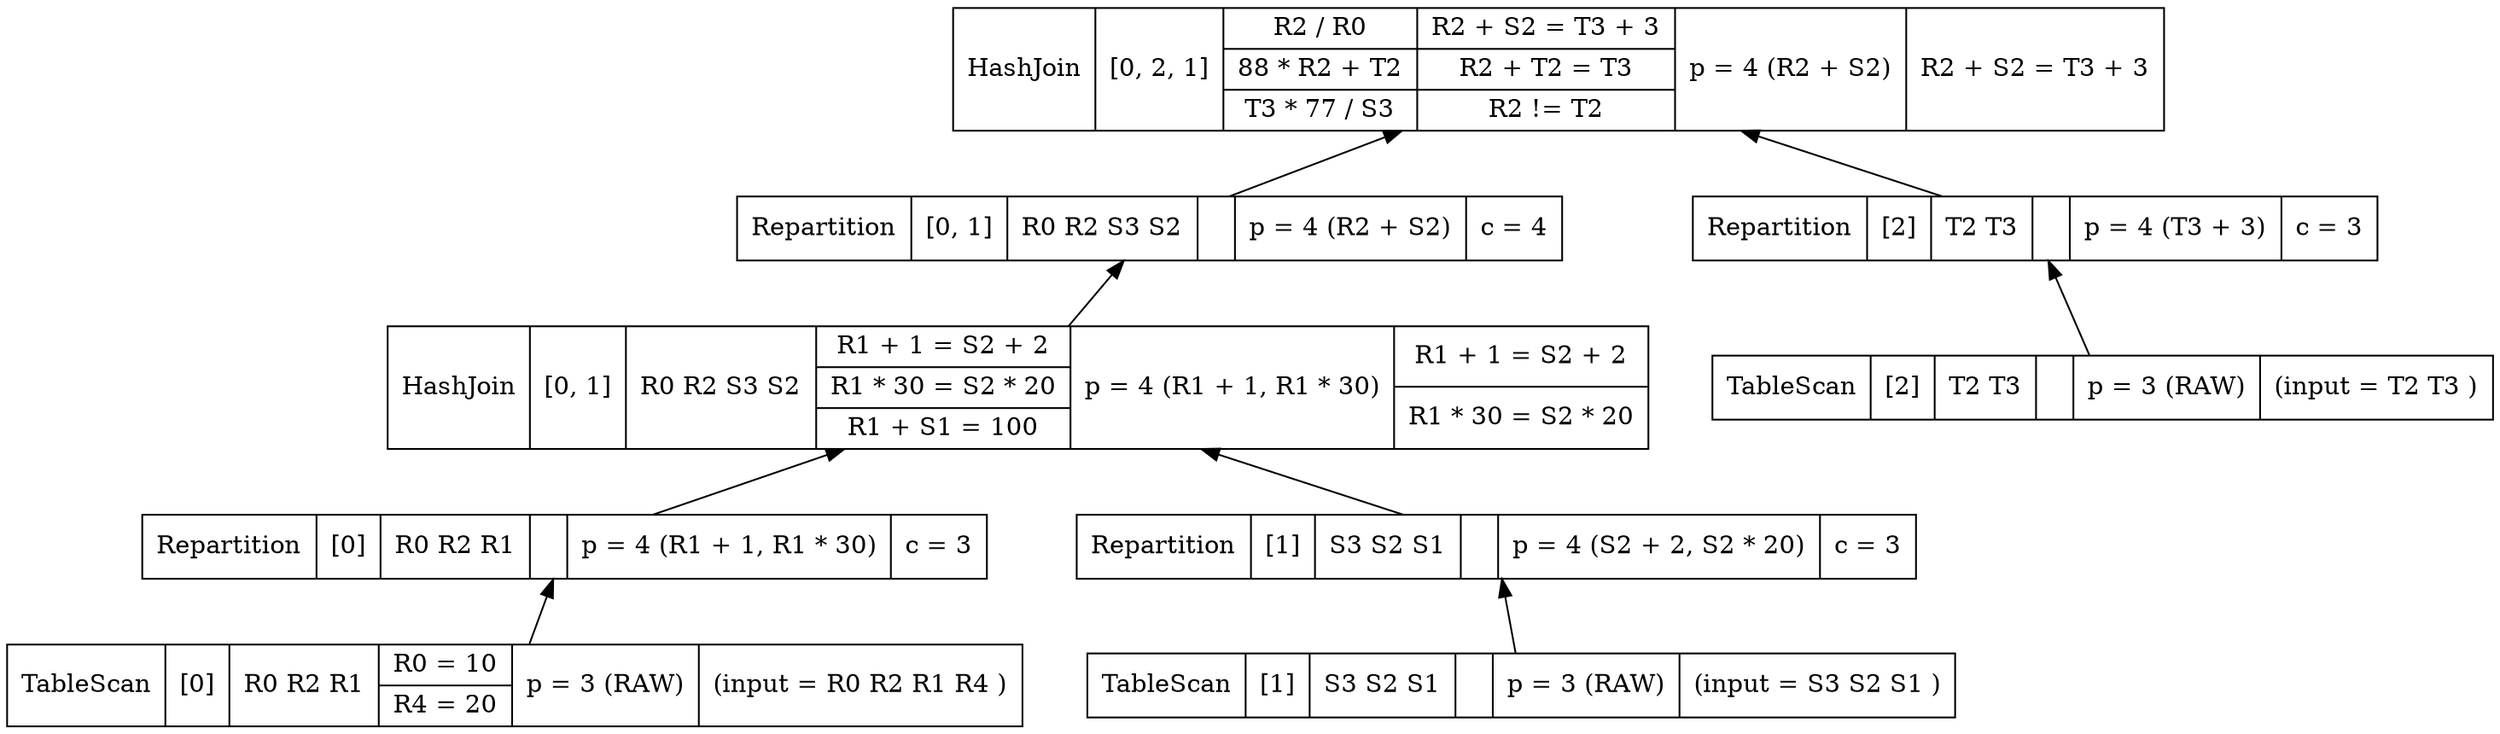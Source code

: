 digraph example1 {
    node [shape=record];
    rankdir=BT;
    nodesep=0.5;
    ordering="in";
    lopkeyLOPKey7v1 -> lopkeyLOPKey9v1;
    lopkeyLOPKey6v1 -> lopkeyLOPKey7v1;
    lopkeyLOPKey4v1 -> lopkeyLOPKey6v1;
    lopkeyLOPKey1v1 -> lopkeyLOPKey4v1;
    lopkeyLOPKey1v1[label="TableScan|[0]|R0 R2 R1 |{R0 = 10|R4 = 20}|p = 3 (RAW)|(input = R0 R2 R1 R4 )"];
    lopkeyLOPKey4v1[label="Repartition|[0]|R0 R2 R1 |{}|p = 4 (R1 + 1, R1 * 30)|c = 3"];
    lopkeyLOPKey5v1 -> lopkeyLOPKey6v1;
    lopkeyLOPKey2v1 -> lopkeyLOPKey5v1;
    lopkeyLOPKey2v1[label="TableScan|[1]|S3 S2 S1 |{}|p = 3 (RAW)|(input = S3 S2 S1 )"];
    lopkeyLOPKey5v1[label="Repartition|[1]|S3 S2 S1 |{}|p = 4 (S2 + 2, S2 * 20)|c = 3"];
    lopkeyLOPKey6v1[label="HashJoin|[0, 1]|R0 R2 S3 S2 |{R1 + 1 = S2 + 2|R1 * 30 = S2 * 20|R1 + S1 = 100}|p = 4 (R1 + 1, R1 * 30)|{R1 + 1 = S2 + 2|R1 * 30 = S2 * 20}"];
    lopkeyLOPKey7v1[label="Repartition|[0, 1]|R0 R2 S3 S2 |{}|p = 4 (R2 + S2)|c = 4"];
    lopkeyLOPKey8v1 -> lopkeyLOPKey9v1;
    lopkeyLOPKey3v1 -> lopkeyLOPKey8v1;
    lopkeyLOPKey3v1[label="TableScan|[2]|T2 T3 |{}|p = 3 (RAW)|(input = T2 T3 )"];
    lopkeyLOPKey8v1[label="Repartition|[2]|T2 T3 |{}|p = 4 (T3 + 3)|c = 3"];
    lopkeyLOPKey9v1[label="HashJoin|[0, 2, 1]|{R2 / R0|88 * R2 + T2|T3 * 77 / S3}|{R2 + S2 = T3 + 3|R2 + T2 = T3|R2 != T2}|p = 4 (R2 + S2)|{R2 + S2 = T3 + 3}"];
}
